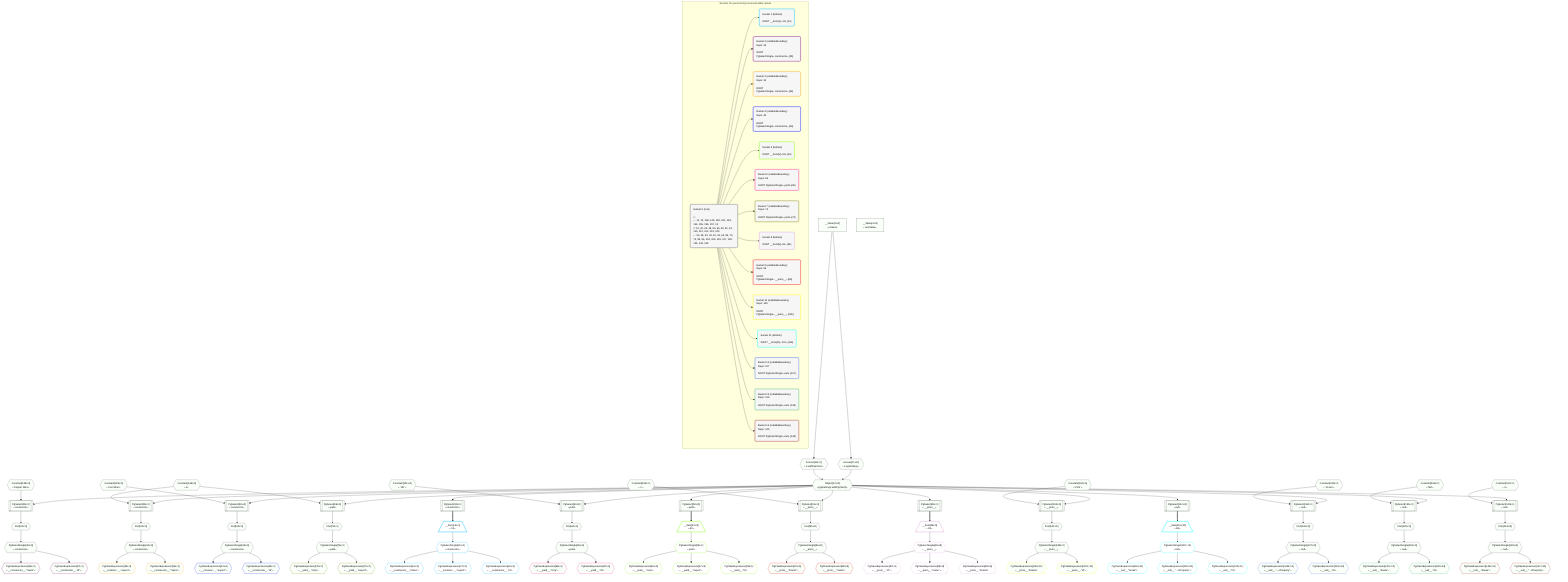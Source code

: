 %%{init: {'themeVariables': { 'fontSize': '12px'}}}%%
graph TD
    classDef path fill:#eee,stroke:#000,color:#000
    classDef plan fill:#fff,stroke-width:1px,color:#000
    classDef itemplan fill:#fff,stroke-width:2px,color:#000
    classDef unbatchedplan fill:#dff,stroke-width:1px,color:#000
    classDef sideeffectplan fill:#fcc,stroke-width:2px,color:#000
    classDef bucket fill:#f6f6f6,color:#000,stroke-width:2px,text-align:left


    %% plan dependencies
    Object13{{"Object[13∈0]<br />ᐸ{pgSettings,withPgClient}ᐳ"}}:::plan
    Access11{{"Access[11∈0]<br />ᐸ2.pgSettingsᐳ"}}:::plan
    Access12{{"Access[12∈0]<br />ᐸ2.withPgClientᐳ"}}:::plan
    Access11 & Access12 --> Object13
    PgSelect20[["PgSelect[20∈0]<br />ᐸconstructorᐳ"]]:::plan
    Constant148{{"Constant[148∈0]<br />ᐸ'Copper Wire'ᐳ"}}:::plan
    Object13 & Constant148 --> PgSelect20
    PgSelect29[["PgSelect[29∈0]<br />ᐸconstructorᐳ"]]:::plan
    Constant149{{"Constant[149∈0]<br />ᐸ2ᐳ"}}:::plan
    Object13 & Constant149 --> PgSelect29
    PgSelect38[["PgSelect[38∈0]<br />ᐸconstructorᐳ"]]:::plan
    Constant150{{"Constant[150∈0]<br />ᐸ'Iron Mine'ᐳ"}}:::plan
    Object13 & Constant150 --> PgSelect38
    PgSelect60[["PgSelect[60∈0]<br />ᐸyieldᐳ"]]:::plan
    Constant151{{"Constant[151∈0]<br />ᐸ'UK'ᐳ"}}:::plan
    Object13 & Constant151 --> PgSelect60
    PgSelect69[["PgSelect[69∈0]<br />ᐸyieldᐳ"]]:::plan
    Object13 & Constant149 --> PgSelect69
    PgSelect91[["PgSelect[91∈0]<br />ᐸ__proto__ᐳ"]]:::plan
    Constant153{{"Constant[153∈0]<br />ᐸ1ᐳ"}}:::plan
    Object13 & Constant153 --> PgSelect91
    PgSelect100[["PgSelect[100∈0]<br />ᐸ__proto__ᐳ"]]:::plan
    Constant154{{"Constant[154∈0]<br />ᐸ'VCS'ᐳ"}}:::plan
    Object13 & Constant154 --> PgSelect100
    PgSelect122[["PgSelect[122∈0]<br />ᐸnullᐳ"]]:::plan
    Constant155{{"Constant[155∈0]<br />ᐸ'10 am'ᐳ"}}:::plan
    Object13 & Constant155 --> PgSelect122
    PgSelect131[["PgSelect[131∈0]<br />ᐸnullᐳ"]]:::plan
    Constant156{{"Constant[156∈0]<br />ᐸ'flat'ᐳ"}}:::plan
    Object13 & Constant156 --> PgSelect131
    PgSelect140[["PgSelect[140∈0]<br />ᐸnullᐳ"]]:::plan
    Constant157{{"Constant[157∈0]<br />ᐸ3ᐳ"}}:::plan
    Object13 & Constant157 --> PgSelect140
    PgSelect10[["PgSelect[10∈0]<br />ᐸconstructorᐳ"]]:::plan
    Object13 --> PgSelect10
    __Value2["__Value[2∈0]<br />ᐸcontextᐳ"]:::plan
    __Value2 --> Access11
    __Value2 --> Access12
    First24{{"First[24∈0]"}}:::plan
    PgSelect20 --> First24
    PgSelectSingle25{{"PgSelectSingle[25∈0]<br />ᐸconstructorᐳ"}}:::plan
    First24 --> PgSelectSingle25
    First33{{"First[33∈0]"}}:::plan
    PgSelect29 --> First33
    PgSelectSingle34{{"PgSelectSingle[34∈0]<br />ᐸconstructorᐳ"}}:::plan
    First33 --> PgSelectSingle34
    First42{{"First[42∈0]"}}:::plan
    PgSelect38 --> First42
    PgSelectSingle43{{"PgSelectSingle[43∈0]<br />ᐸconstructorᐳ"}}:::plan
    First42 --> PgSelectSingle43
    PgSelect50[["PgSelect[50∈0]<br />ᐸyieldᐳ"]]:::plan
    Object13 --> PgSelect50
    First64{{"First[64∈0]"}}:::plan
    PgSelect60 --> First64
    PgSelectSingle65{{"PgSelectSingle[65∈0]<br />ᐸyieldᐳ"}}:::plan
    First64 --> PgSelectSingle65
    First73{{"First[73∈0]"}}:::plan
    PgSelect69 --> First73
    PgSelectSingle74{{"PgSelectSingle[74∈0]<br />ᐸyieldᐳ"}}:::plan
    First73 --> PgSelectSingle74
    PgSelect81[["PgSelect[81∈0]<br />ᐸ__proto__ᐳ"]]:::plan
    Object13 --> PgSelect81
    First95{{"First[95∈0]"}}:::plan
    PgSelect91 --> First95
    PgSelectSingle96{{"PgSelectSingle[96∈0]<br />ᐸ__proto__ᐳ"}}:::plan
    First95 --> PgSelectSingle96
    First104{{"First[104∈0]"}}:::plan
    PgSelect100 --> First104
    PgSelectSingle105{{"PgSelectSingle[105∈0]<br />ᐸ__proto__ᐳ"}}:::plan
    First104 --> PgSelectSingle105
    PgSelect112[["PgSelect[112∈0]<br />ᐸnullᐳ"]]:::plan
    Object13 --> PgSelect112
    First126{{"First[126∈0]"}}:::plan
    PgSelect122 --> First126
    PgSelectSingle127{{"PgSelectSingle[127∈0]<br />ᐸnullᐳ"}}:::plan
    First126 --> PgSelectSingle127
    First135{{"First[135∈0]"}}:::plan
    PgSelect131 --> First135
    PgSelectSingle136{{"PgSelectSingle[136∈0]<br />ᐸnullᐳ"}}:::plan
    First135 --> PgSelectSingle136
    First144{{"First[144∈0]"}}:::plan
    PgSelect140 --> First144
    PgSelectSingle145{{"PgSelectSingle[145∈0]<br />ᐸnullᐳ"}}:::plan
    First144 --> PgSelectSingle145
    __Value4["__Value[4∈0]<br />ᐸrootValueᐳ"]:::plan
    __Item14[/"__Item[14∈1]<br />ᐸ10ᐳ"\]:::itemplan
    PgSelect10 ==> __Item14
    PgSelectSingle15{{"PgSelectSingle[15∈1]<br />ᐸconstructorᐳ"}}:::plan
    __Item14 --> PgSelectSingle15
    PgClassExpression16{{"PgClassExpression[16∈1]<br />ᐸ__constructor__.”name”ᐳ"}}:::plan
    PgSelectSingle15 --> PgClassExpression16
    PgClassExpression17{{"PgClassExpression[17∈1]<br />ᐸ__construc..._.”export”ᐳ"}}:::plan
    PgSelectSingle15 --> PgClassExpression17
    PgClassExpression18{{"PgClassExpression[18∈1]<br />ᐸ__constructor__.”id”ᐳ"}}:::plan
    PgSelectSingle15 --> PgClassExpression18
    PgClassExpression26{{"PgClassExpression[26∈2]<br />ᐸ__constructor__.”name”ᐳ"}}:::plan
    PgSelectSingle25 --> PgClassExpression26
    PgClassExpression27{{"PgClassExpression[27∈2]<br />ᐸ__constructor__.”id”ᐳ"}}:::plan
    PgSelectSingle25 --> PgClassExpression27
    PgClassExpression35{{"PgClassExpression[35∈3]<br />ᐸ__construc..._.”export”ᐳ"}}:::plan
    PgSelectSingle34 --> PgClassExpression35
    PgClassExpression36{{"PgClassExpression[36∈3]<br />ᐸ__constructor__.”name”ᐳ"}}:::plan
    PgSelectSingle34 --> PgClassExpression36
    PgClassExpression44{{"PgClassExpression[44∈4]<br />ᐸ__construc..._.”export”ᐳ"}}:::plan
    PgSelectSingle43 --> PgClassExpression44
    PgClassExpression45{{"PgClassExpression[45∈4]<br />ᐸ__constructor__.”id”ᐳ"}}:::plan
    PgSelectSingle43 --> PgClassExpression45
    __Item54[/"__Item[54∈5]<br />ᐸ50ᐳ"\]:::itemplan
    PgSelect50 ==> __Item54
    PgSelectSingle55{{"PgSelectSingle[55∈5]<br />ᐸyieldᐳ"}}:::plan
    __Item54 --> PgSelectSingle55
    PgClassExpression56{{"PgClassExpression[56∈5]<br />ᐸ__yield__.”crop”ᐳ"}}:::plan
    PgSelectSingle55 --> PgClassExpression56
    PgClassExpression57{{"PgClassExpression[57∈5]<br />ᐸ__yield__.”export”ᐳ"}}:::plan
    PgSelectSingle55 --> PgClassExpression57
    PgClassExpression58{{"PgClassExpression[58∈5]<br />ᐸ__yield__.”id”ᐳ"}}:::plan
    PgSelectSingle55 --> PgClassExpression58
    PgClassExpression66{{"PgClassExpression[66∈6]<br />ᐸ__yield__.”crop”ᐳ"}}:::plan
    PgSelectSingle65 --> PgClassExpression66
    PgClassExpression67{{"PgClassExpression[67∈6]<br />ᐸ__yield__.”id”ᐳ"}}:::plan
    PgSelectSingle65 --> PgClassExpression67
    PgClassExpression75{{"PgClassExpression[75∈7]<br />ᐸ__yield__.”crop”ᐳ"}}:::plan
    PgSelectSingle74 --> PgClassExpression75
    PgClassExpression76{{"PgClassExpression[76∈7]<br />ᐸ__yield__.”export”ᐳ"}}:::plan
    PgSelectSingle74 --> PgClassExpression76
    __Item85[/"__Item[85∈8]<br />ᐸ81ᐳ"\]:::itemplan
    PgSelect81 ==> __Item85
    PgSelectSingle86{{"PgSelectSingle[86∈8]<br />ᐸ__proto__ᐳ"}}:::plan
    __Item85 --> PgSelectSingle86
    PgClassExpression87{{"PgClassExpression[87∈8]<br />ᐸ__proto__.”id”ᐳ"}}:::plan
    PgSelectSingle86 --> PgClassExpression87
    PgClassExpression88{{"PgClassExpression[88∈8]<br />ᐸ__proto__.”name”ᐳ"}}:::plan
    PgSelectSingle86 --> PgClassExpression88
    PgClassExpression89{{"PgClassExpression[89∈8]<br />ᐸ__proto__.”brand”ᐳ"}}:::plan
    PgSelectSingle86 --> PgClassExpression89
    PgClassExpression97{{"PgClassExpression[97∈9]<br />ᐸ__proto__.”brand”ᐳ"}}:::plan
    PgSelectSingle96 --> PgClassExpression97
    PgClassExpression98{{"PgClassExpression[98∈9]<br />ᐸ__proto__.”name”ᐳ"}}:::plan
    PgSelectSingle96 --> PgClassExpression98
    PgClassExpression106{{"PgClassExpression[106∈10]<br />ᐸ__proto__.”brand”ᐳ"}}:::plan
    PgSelectSingle105 --> PgClassExpression106
    PgClassExpression107{{"PgClassExpression[107∈10]<br />ᐸ__proto__.”id”ᐳ"}}:::plan
    PgSelectSingle105 --> PgClassExpression107
    __Item116[/"__Item[116∈11]<br />ᐸ112ᐳ"\]:::itemplan
    PgSelect112 ==> __Item116
    PgSelectSingle117{{"PgSelectSingle[117∈11]<br />ᐸnullᐳ"}}:::plan
    __Item116 --> PgSelectSingle117
    PgClassExpression118{{"PgClassExpression[118∈11]<br />ᐸ__null__.”break”ᐳ"}}:::plan
    PgSelectSingle117 --> PgClassExpression118
    PgClassExpression119{{"PgClassExpression[119∈11]<br />ᐸ__null__.”...nProperty”ᐳ"}}:::plan
    PgSelectSingle117 --> PgClassExpression119
    PgClassExpression120{{"PgClassExpression[120∈11]<br />ᐸ__null__.”id”ᐳ"}}:::plan
    PgSelectSingle117 --> PgClassExpression120
    PgClassExpression128{{"PgClassExpression[128∈12]<br />ᐸ__null__.”...nProperty”ᐳ"}}:::plan
    PgSelectSingle127 --> PgClassExpression128
    PgClassExpression129{{"PgClassExpression[129∈12]<br />ᐸ__null__.”id”ᐳ"}}:::plan
    PgSelectSingle127 --> PgClassExpression129
    PgClassExpression137{{"PgClassExpression[137∈13]<br />ᐸ__null__.”break”ᐳ"}}:::plan
    PgSelectSingle136 --> PgClassExpression137
    PgClassExpression138{{"PgClassExpression[138∈13]<br />ᐸ__null__.”id”ᐳ"}}:::plan
    PgSelectSingle136 --> PgClassExpression138
    PgClassExpression146{{"PgClassExpression[146∈14]<br />ᐸ__null__.”break”ᐳ"}}:::plan
    PgSelectSingle145 --> PgClassExpression146
    PgClassExpression147{{"PgClassExpression[147∈14]<br />ᐸ__null__.”...nProperty”ᐳ"}}:::plan
    PgSelectSingle145 --> PgClassExpression147

    %% define steps

    subgraph "Buckets for queries/v4/js-reserved-table-names"
    Bucket0("Bucket 0 (root)<br /><br />1: <br />ᐳ: 11, 12, 148, 149, 150, 151, 153, 154, 155, 156, 157, 13<br />2: 10, 20, 29, 38, 50, 60, 69, 81, 91, 100, 112, 122, 131, 140<br />ᐳ: 24, 25, 33, 34, 42, 43, 64, 65, 73, 74, 95, 96, 104, 105, 126, 127, 135, 136, 144, 145"):::bucket
    classDef bucket0 stroke:#696969
    class Bucket0,__Value2,__Value4,PgSelect10,Access11,Access12,Object13,PgSelect20,First24,PgSelectSingle25,PgSelect29,First33,PgSelectSingle34,PgSelect38,First42,PgSelectSingle43,PgSelect50,PgSelect60,First64,PgSelectSingle65,PgSelect69,First73,PgSelectSingle74,PgSelect81,PgSelect91,First95,PgSelectSingle96,PgSelect100,First104,PgSelectSingle105,PgSelect112,PgSelect122,First126,PgSelectSingle127,PgSelect131,First135,PgSelectSingle136,PgSelect140,First144,PgSelectSingle145,Constant148,Constant149,Constant150,Constant151,Constant153,Constant154,Constant155,Constant156,Constant157 bucket0
    Bucket1("Bucket 1 (listItem)<br /><br />ROOT __Item{1}ᐸ10ᐳ[14]"):::bucket
    classDef bucket1 stroke:#00bfff
    class Bucket1,__Item14,PgSelectSingle15,PgClassExpression16,PgClassExpression17,PgClassExpression18 bucket1
    Bucket2("Bucket 2 (nullableBoundary)<br />Deps: 25<br /><br />ROOT PgSelectSingleᐸconstructorᐳ[25]"):::bucket
    classDef bucket2 stroke:#7f007f
    class Bucket2,PgClassExpression26,PgClassExpression27 bucket2
    Bucket3("Bucket 3 (nullableBoundary)<br />Deps: 34<br /><br />ROOT PgSelectSingleᐸconstructorᐳ[34]"):::bucket
    classDef bucket3 stroke:#ffa500
    class Bucket3,PgClassExpression35,PgClassExpression36 bucket3
    Bucket4("Bucket 4 (nullableBoundary)<br />Deps: 43<br /><br />ROOT PgSelectSingleᐸconstructorᐳ[43]"):::bucket
    classDef bucket4 stroke:#0000ff
    class Bucket4,PgClassExpression44,PgClassExpression45 bucket4
    Bucket5("Bucket 5 (listItem)<br /><br />ROOT __Item{5}ᐸ50ᐳ[54]"):::bucket
    classDef bucket5 stroke:#7fff00
    class Bucket5,__Item54,PgSelectSingle55,PgClassExpression56,PgClassExpression57,PgClassExpression58 bucket5
    Bucket6("Bucket 6 (nullableBoundary)<br />Deps: 65<br /><br />ROOT PgSelectSingleᐸyieldᐳ[65]"):::bucket
    classDef bucket6 stroke:#ff1493
    class Bucket6,PgClassExpression66,PgClassExpression67 bucket6
    Bucket7("Bucket 7 (nullableBoundary)<br />Deps: 74<br /><br />ROOT PgSelectSingleᐸyieldᐳ[74]"):::bucket
    classDef bucket7 stroke:#808000
    class Bucket7,PgClassExpression75,PgClassExpression76 bucket7
    Bucket8("Bucket 8 (listItem)<br /><br />ROOT __Item{8}ᐸ81ᐳ[85]"):::bucket
    classDef bucket8 stroke:#dda0dd
    class Bucket8,__Item85,PgSelectSingle86,PgClassExpression87,PgClassExpression88,PgClassExpression89 bucket8
    Bucket9("Bucket 9 (nullableBoundary)<br />Deps: 96<br /><br />ROOT PgSelectSingleᐸ__proto__ᐳ[96]"):::bucket
    classDef bucket9 stroke:#ff0000
    class Bucket9,PgClassExpression97,PgClassExpression98 bucket9
    Bucket10("Bucket 10 (nullableBoundary)<br />Deps: 105<br /><br />ROOT PgSelectSingleᐸ__proto__ᐳ[105]"):::bucket
    classDef bucket10 stroke:#ffff00
    class Bucket10,PgClassExpression106,PgClassExpression107 bucket10
    Bucket11("Bucket 11 (listItem)<br /><br />ROOT __Item{11}ᐸ112ᐳ[116]"):::bucket
    classDef bucket11 stroke:#00ffff
    class Bucket11,__Item116,PgSelectSingle117,PgClassExpression118,PgClassExpression119,PgClassExpression120 bucket11
    Bucket12("Bucket 12 (nullableBoundary)<br />Deps: 127<br /><br />ROOT PgSelectSingleᐸnullᐳ[127]"):::bucket
    classDef bucket12 stroke:#4169e1
    class Bucket12,PgClassExpression128,PgClassExpression129 bucket12
    Bucket13("Bucket 13 (nullableBoundary)<br />Deps: 136<br /><br />ROOT PgSelectSingleᐸnullᐳ[136]"):::bucket
    classDef bucket13 stroke:#3cb371
    class Bucket13,PgClassExpression137,PgClassExpression138 bucket13
    Bucket14("Bucket 14 (nullableBoundary)<br />Deps: 145<br /><br />ROOT PgSelectSingleᐸnullᐳ[145]"):::bucket
    classDef bucket14 stroke:#a52a2a
    class Bucket14,PgClassExpression146,PgClassExpression147 bucket14
    Bucket0 --> Bucket1 & Bucket2 & Bucket3 & Bucket4 & Bucket5 & Bucket6 & Bucket7 & Bucket8 & Bucket9 & Bucket10 & Bucket11 & Bucket12 & Bucket13 & Bucket14
    classDef unary fill:#fafffa,borderWidth:8px
    class Object13,PgSelect20,PgSelect29,PgSelect38,PgSelect60,PgSelect69,PgSelect91,PgSelect100,PgSelect122,PgSelect131,PgSelect140,PgSelect10,Access11,Access12,First24,PgSelectSingle25,First33,PgSelectSingle34,First42,PgSelectSingle43,PgSelect50,First64,PgSelectSingle65,First73,PgSelectSingle74,PgSelect81,First95,PgSelectSingle96,First104,PgSelectSingle105,PgSelect112,First126,PgSelectSingle127,First135,PgSelectSingle136,First144,PgSelectSingle145,__Value2,__Value4,Constant148,Constant149,Constant150,Constant151,Constant153,Constant154,Constant155,Constant156,Constant157,PgClassExpression26,PgClassExpression27,PgClassExpression35,PgClassExpression36,PgClassExpression44,PgClassExpression45,PgClassExpression66,PgClassExpression67,PgClassExpression75,PgClassExpression76,PgClassExpression97,PgClassExpression98,PgClassExpression106,PgClassExpression107,PgClassExpression128,PgClassExpression129,PgClassExpression137,PgClassExpression138,PgClassExpression146,PgClassExpression147 unary
    end
